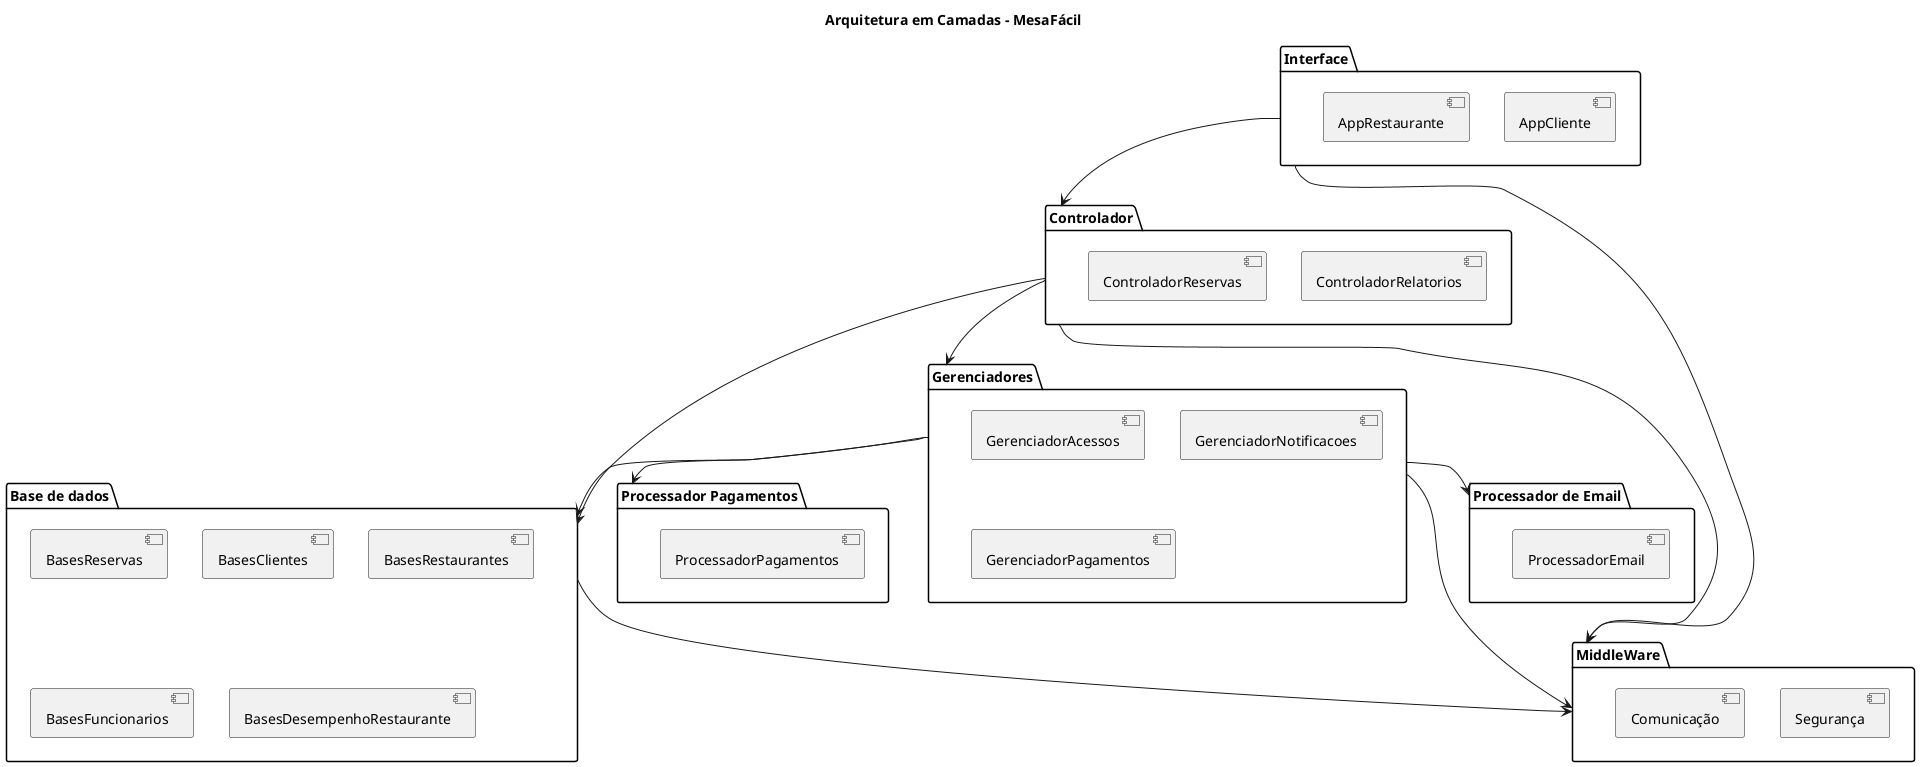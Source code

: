 @startuml

title Arquitetura em Camadas - MesaFácil

' ==== CAMADAS DA ARQUITETURA E COMPONENTES ====

package "Interface" as App {
    [AppCliente] as AppCli
    [AppRestaurante] as AppRes
    
}

package "Controlador" as Cntrl {
    [ControladorRelatorios] as CntrlRela
    [ControladorReservas] as CntrlRsrv
}

package "Gerenciadores" as Geren {
    [GerenciadorAcessos] as GerAcss
    [GerenciadorNotificacoes] as GerNot
    [GerenciadorPagamentos] as GerPay
}

package "Base de dados" as DBs {
    [BasesReservas] as RsrvDB
    [BasesClientes] as CliDB
    [BasesRestaurantes] as ResDB
    [BasesFuncionarios] as FuncDB
    [BasesDesempenhoRestaurante] as DesResDB
}

package "Processador de Email" as Email {
    [ProcessadorEmail] as ProcEmail
}

package "Processador Pagamentos" as ProcPay {
    [ProcessadorPagamentos] as PayAPI
}

package "MiddleWare" as MidWr {
   [Segurança] as Seg
   [Comunicação] as Com
}

' ==== RELACIONAMENTOS ====
App --> MidWr
Cntrl --> MidWr
Geren --> MidWr
DBs --> MidWr

App --> Cntrl
Cntrl --> Geren
Cntrl --> DBs
Geren --> Email
Geren --> ProcPay
Geren --> DBs

@enduml
